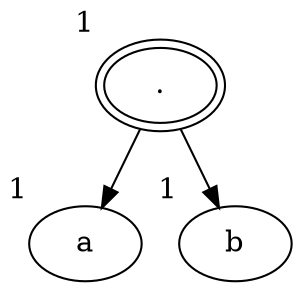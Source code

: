 digraph {
  94544489726272[label="." xlabel="1" peripheries="2"]
  94544489726320[label="a" xlabel="1" peripheries="1"]
  94544489726272  ->  94544489726320
  94544489726368[label="b" xlabel="1" peripheries="1"]
  94544489726272  ->  94544489726368
}

